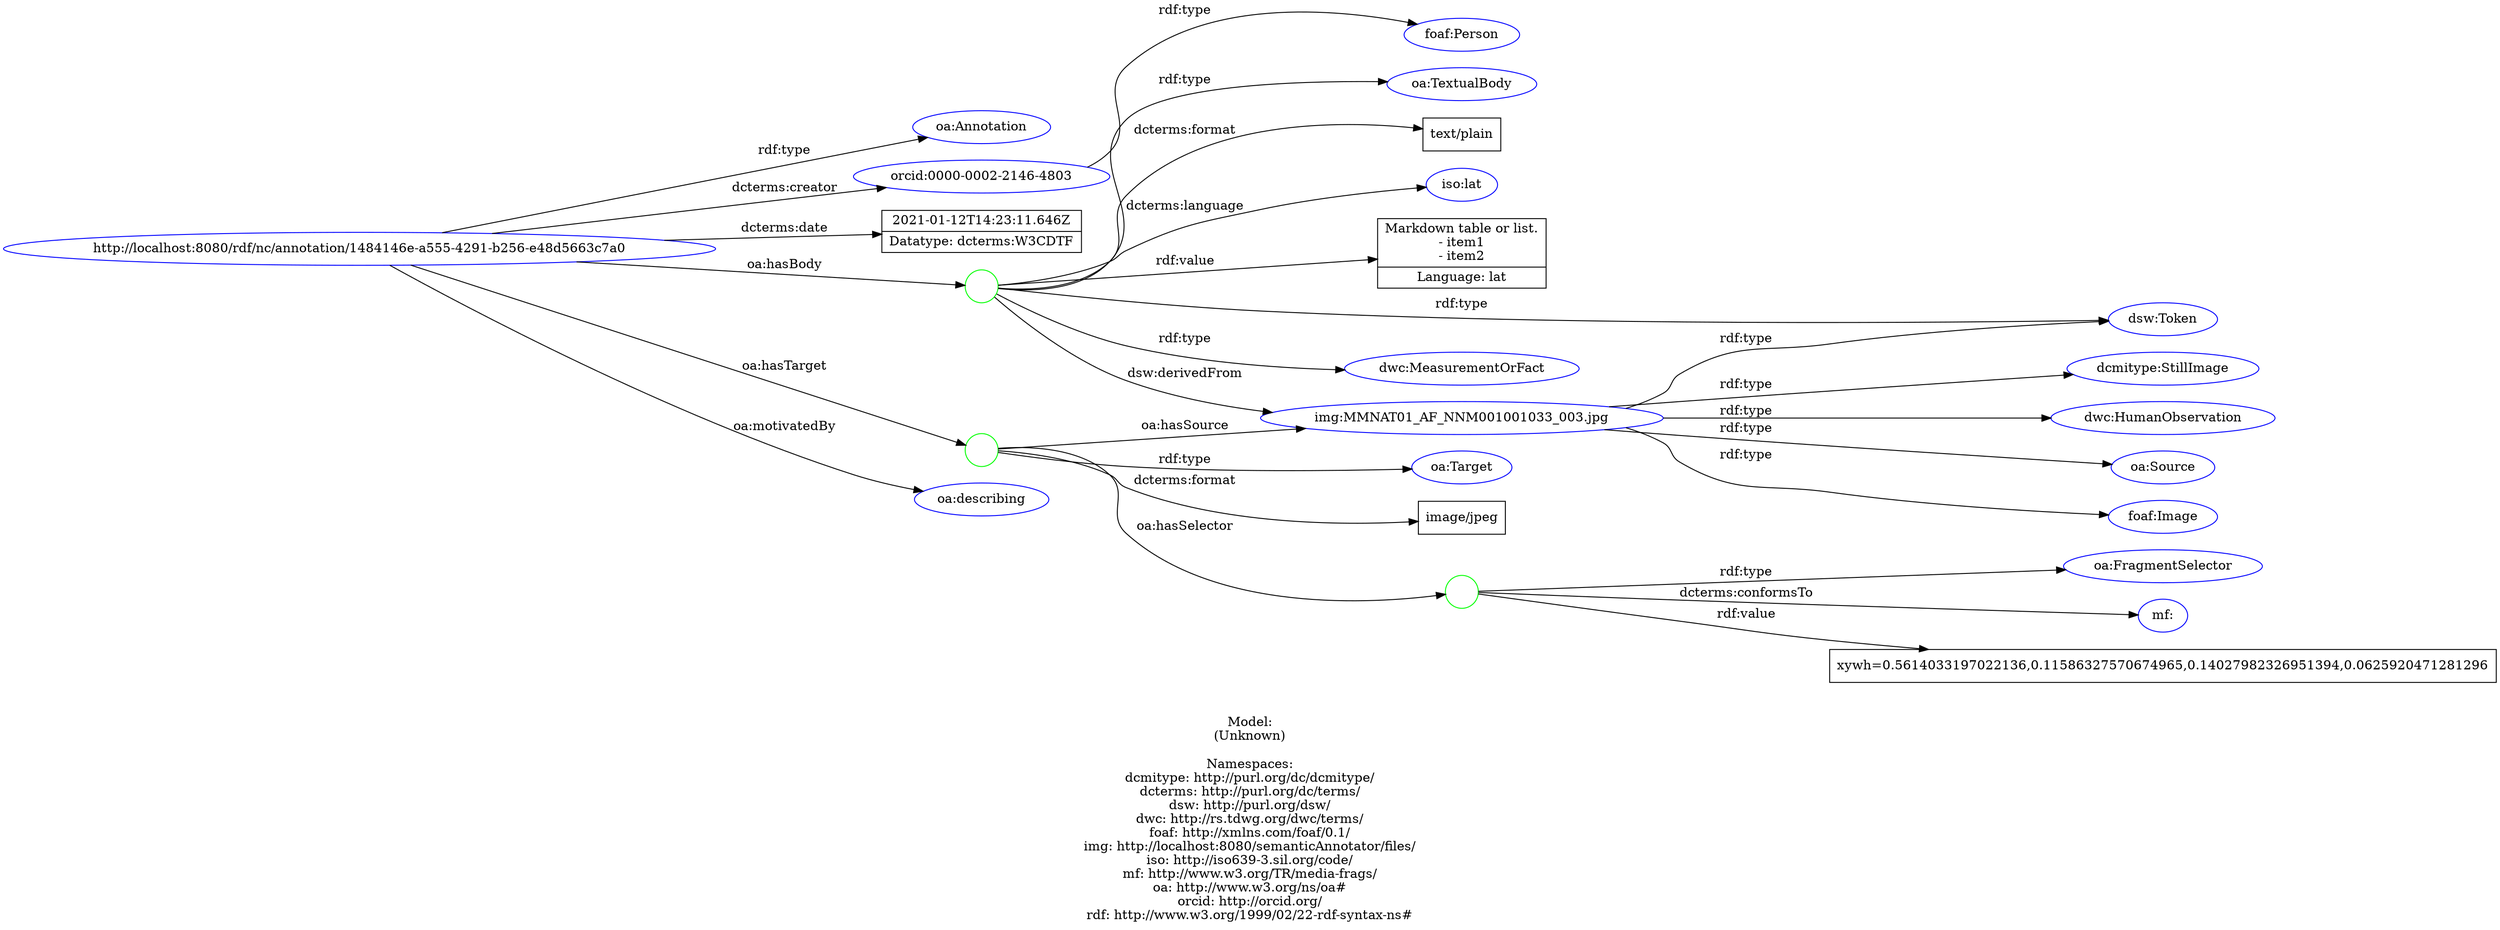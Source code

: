 digraph {
	rankdir = LR;
	charset="utf-8";

	"Rhttp://localhost:8080/rdf/nc/annotation/1484146e-a555-4291-b256-e48d5663c7a0" -> "Roa:Annotation" [ label="rdf:type" ];
	"Rhttp://localhost:8080/rdf/nc/annotation/1484146e-a555-4291-b256-e48d5663c7a0" -> "Rorcid:0000-0002-2146-4803" [ label="dcterms:creator" ];
	"Rhttp://localhost:8080/rdf/nc/annotation/1484146e-a555-4291-b256-e48d5663c7a0" -> "L2021-01-12T14:23:11.646Z|Datatype: dcterms:W3CDTF" [ label="dcterms:date" ];
	"Rhttp://localhost:8080/rdf/nc/annotation/1484146e-a555-4291-b256-e48d5663c7a0" -> "B_:node1evfesn2mx2" [ label="oa:hasBody" ];
	"B_:node1evfesn2mx2" -> "Rdsw:Token" [ label="rdf:type" ];
	"B_:node1evfesn2mx2" -> "Rdwc:MeasurementOrFact" [ label="rdf:type" ];
	"B_:node1evfesn2mx2" -> "Roa:TextualBody" [ label="rdf:type" ];
	"B_:node1evfesn2mx2" -> "Ltext/plain" [ label="dcterms:format" ];
	"B_:node1evfesn2mx2" -> "Riso:lat" [ label="dcterms:language" ];
	"B_:node1evfesn2mx2" -> "Rimg:MMNAT01_AF_NNM001001033_003.jpg" [ label="dsw:derivedFrom" ];
	"B_:node1evfesn2mx2" -> "LMarkdown table or list.\n- item1\n- item2|Language: lat" [ label="rdf:value" ];
	"Rhttp://localhost:8080/rdf/nc/annotation/1484146e-a555-4291-b256-e48d5663c7a0" -> "B_:node1evfesn2mx1" [ label="oa:hasTarget" ];
	"B_:node1evfesn2mx1" -> "Roa:Target" [ label="rdf:type" ];
	"B_:node1evfesn2mx1" -> "Limage/jpeg" [ label="dcterms:format" ];
	"B_:node1evfesn2mx1" -> "B_:node1evfesn2mx4" [ label="oa:hasSelector" ];
	"B_:node1evfesn2mx4" -> "Roa:FragmentSelector" [ label="rdf:type" ];
	"B_:node1evfesn2mx4" -> "Rmf:" [ label="dcterms:conformsTo" ];
	"B_:node1evfesn2mx4" -> "Lxywh=0.5614033197022136,0.11586327570674965,0.14027982326951394,0.0625920471281296" [ label="rdf:value" ];
	"B_:node1evfesn2mx1" -> "Rimg:MMNAT01_AF_NNM001001033_003.jpg" [ label="oa:hasSource" ];
	"Rhttp://localhost:8080/rdf/nc/annotation/1484146e-a555-4291-b256-e48d5663c7a0" -> "Roa:describing" [ label="oa:motivatedBy" ];
	"Rorcid:0000-0002-2146-4803" -> "Rfoaf:Person" [ label="rdf:type" ];
	"Rimg:MMNAT01_AF_NNM001001033_003.jpg" -> "Rdcmitype:StillImage" [ label="rdf:type" ];
	"Rimg:MMNAT01_AF_NNM001001033_003.jpg" -> "Rdsw:Token" [ label="rdf:type" ];
	"Rimg:MMNAT01_AF_NNM001001033_003.jpg" -> "Rdwc:HumanObservation" [ label="rdf:type" ];
	"Rimg:MMNAT01_AF_NNM001001033_003.jpg" -> "Roa:Source" [ label="rdf:type" ];
	"Rimg:MMNAT01_AF_NNM001001033_003.jpg" -> "Rfoaf:Image" [ label="rdf:type" ];

	// Resources
	"Rhttp://localhost:8080/rdf/nc/annotation/1484146e-a555-4291-b256-e48d5663c7a0" [ label="http://localhost:8080/rdf/nc/annotation/1484146e-a555-4291-b256-e48d5663c7a0", shape = ellipse, color = blue ];
	"Roa:Annotation" [ label="oa:Annotation", shape = ellipse, color = blue ];
	"Rorcid:0000-0002-2146-4803" [ label="orcid:0000-0002-2146-4803", shape = ellipse, color = blue ];
	"Rdsw:Token" [ label="dsw:Token", shape = ellipse, color = blue ];
	"Rdwc:MeasurementOrFact" [ label="dwc:MeasurementOrFact", shape = ellipse, color = blue ];
	"Roa:TextualBody" [ label="oa:TextualBody", shape = ellipse, color = blue ];
	"Riso:lat" [ label="iso:lat", shape = ellipse, color = blue ];
	"Rimg:MMNAT01_AF_NNM001001033_003.jpg" [ label="img:MMNAT01_AF_NNM001001033_003.jpg", shape = ellipse, color = blue ];
	"Roa:Target" [ label="oa:Target", shape = ellipse, color = blue ];
	"Roa:FragmentSelector" [ label="oa:FragmentSelector", shape = ellipse, color = blue ];
	"Rmf:" [ label="mf:", shape = ellipse, color = blue ];
	"Roa:describing" [ label="oa:describing", shape = ellipse, color = blue ];
	"Rfoaf:Person" [ label="foaf:Person", shape = ellipse, color = blue ];
	"Rdcmitype:StillImage" [ label="dcmitype:StillImage", shape = ellipse, color = blue ];
	"Rdwc:HumanObservation" [ label="dwc:HumanObservation", shape = ellipse, color = blue ];
	"Roa:Source" [ label="oa:Source", shape = ellipse, color = blue ];
	"Rfoaf:Image" [ label="foaf:Image", shape = ellipse, color = blue ];

	// Anonymous nodes
	"B_:node1evfesn2mx2" [ label="", shape = circle, color = green ];
	"B_:node1evfesn2mx1" [ label="", shape = circle, color = green ];
	"B_:node1evfesn2mx4" [ label="", shape = circle, color = green ];

	// Literals
	"L2021-01-12T14:23:11.646Z|Datatype: dcterms:W3CDTF" [ label="2021-01-12T14:23:11.646Z|Datatype: dcterms:W3CDTF", shape = record ];
	"Ltext/plain" [ label="text/plain", shape = record ];
	"LMarkdown table or list.\n- item1\n- item2|Language: lat" [ label="Markdown table or list.\n- item1\n- item2|Language: lat", shape = record ];
	"Limage/jpeg" [ label="image/jpeg", shape = record ];
	"Lxywh=0.5614033197022136,0.11586327570674965,0.14027982326951394,0.0625920471281296" [ label="xywh=0.5614033197022136,0.11586327570674965,0.14027982326951394,0.0625920471281296", shape = record ];

	label="\n\nModel:\n(Unknown)\n\nNamespaces:\ndcmitype: http://purl.org/dc/dcmitype/\ndcterms: http://purl.org/dc/terms/\ndsw: http://purl.org/dsw/\ndwc: http://rs.tdwg.org/dwc/terms/\nfoaf: http://xmlns.com/foaf/0.1/\nimg: http://localhost:8080/semanticAnnotator/files/\niso: http://iso639-3.sil.org/code/\nmf: http://www.w3.org/TR/media-frags/\noa: http://www.w3.org/ns/oa#\norcid: http://orcid.org/\nrdf: http://www.w3.org/1999/02/22-rdf-syntax-ns#\n";
}
